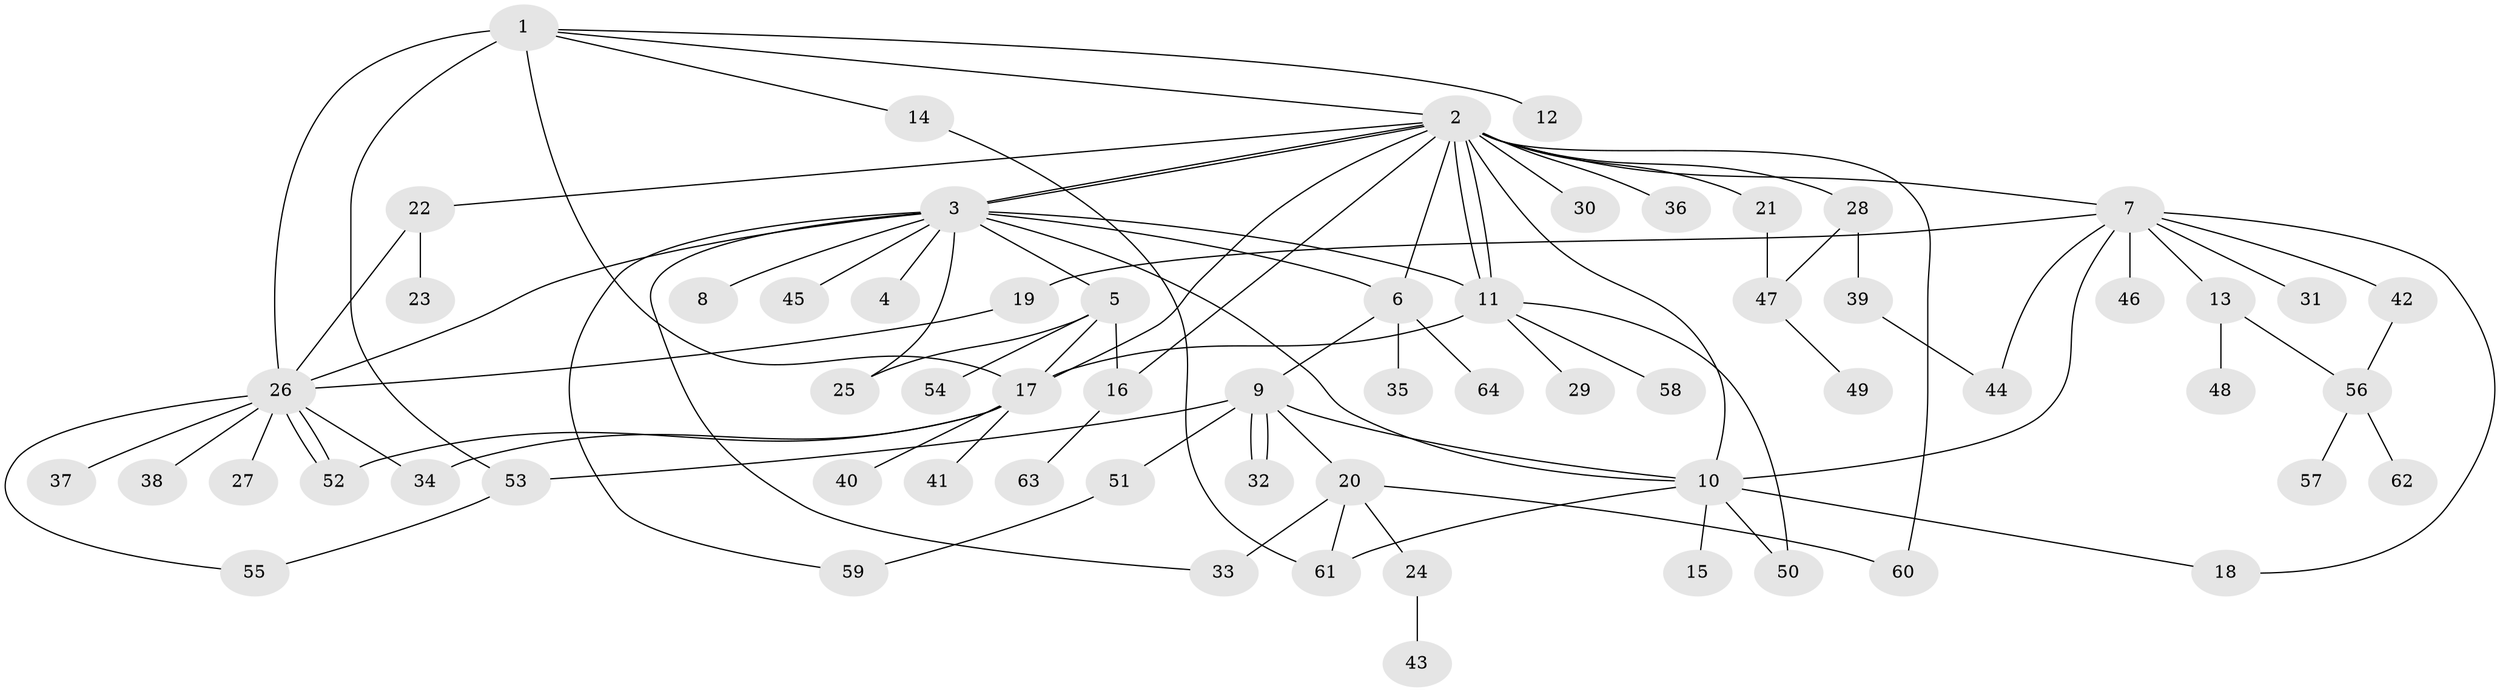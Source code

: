// coarse degree distribution, {5: 0.06382978723404255, 18: 0.02127659574468085, 11: 0.02127659574468085, 1: 0.44680851063829785, 6: 0.0425531914893617, 8: 0.0425531914893617, 2: 0.2553191489361702, 7: 0.02127659574468085, 9: 0.02127659574468085, 4: 0.0425531914893617, 3: 0.02127659574468085}
// Generated by graph-tools (version 1.1) at 2025/23/03/03/25 07:23:55]
// undirected, 64 vertices, 94 edges
graph export_dot {
graph [start="1"]
  node [color=gray90,style=filled];
  1;
  2;
  3;
  4;
  5;
  6;
  7;
  8;
  9;
  10;
  11;
  12;
  13;
  14;
  15;
  16;
  17;
  18;
  19;
  20;
  21;
  22;
  23;
  24;
  25;
  26;
  27;
  28;
  29;
  30;
  31;
  32;
  33;
  34;
  35;
  36;
  37;
  38;
  39;
  40;
  41;
  42;
  43;
  44;
  45;
  46;
  47;
  48;
  49;
  50;
  51;
  52;
  53;
  54;
  55;
  56;
  57;
  58;
  59;
  60;
  61;
  62;
  63;
  64;
  1 -- 2;
  1 -- 12;
  1 -- 14;
  1 -- 17;
  1 -- 26;
  1 -- 53;
  2 -- 3;
  2 -- 3;
  2 -- 6;
  2 -- 7;
  2 -- 10;
  2 -- 11;
  2 -- 11;
  2 -- 16;
  2 -- 17;
  2 -- 21;
  2 -- 22;
  2 -- 28;
  2 -- 30;
  2 -- 36;
  2 -- 60;
  3 -- 4;
  3 -- 5;
  3 -- 6;
  3 -- 8;
  3 -- 10;
  3 -- 11;
  3 -- 25;
  3 -- 26;
  3 -- 33;
  3 -- 45;
  3 -- 59;
  5 -- 16;
  5 -- 17;
  5 -- 25;
  5 -- 54;
  6 -- 9;
  6 -- 35;
  6 -- 64;
  7 -- 10;
  7 -- 13;
  7 -- 18;
  7 -- 19;
  7 -- 31;
  7 -- 42;
  7 -- 44;
  7 -- 46;
  9 -- 10;
  9 -- 20;
  9 -- 32;
  9 -- 32;
  9 -- 51;
  9 -- 53;
  10 -- 15;
  10 -- 18;
  10 -- 50;
  10 -- 61;
  11 -- 17;
  11 -- 29;
  11 -- 50;
  11 -- 58;
  13 -- 48;
  13 -- 56;
  14 -- 61;
  16 -- 63;
  17 -- 34;
  17 -- 40;
  17 -- 41;
  17 -- 52;
  19 -- 26;
  20 -- 24;
  20 -- 33;
  20 -- 60;
  20 -- 61;
  21 -- 47;
  22 -- 23;
  22 -- 26;
  24 -- 43;
  26 -- 27;
  26 -- 34;
  26 -- 37;
  26 -- 38;
  26 -- 52;
  26 -- 52;
  26 -- 55;
  28 -- 39;
  28 -- 47;
  39 -- 44;
  42 -- 56;
  47 -- 49;
  51 -- 59;
  53 -- 55;
  56 -- 57;
  56 -- 62;
}
